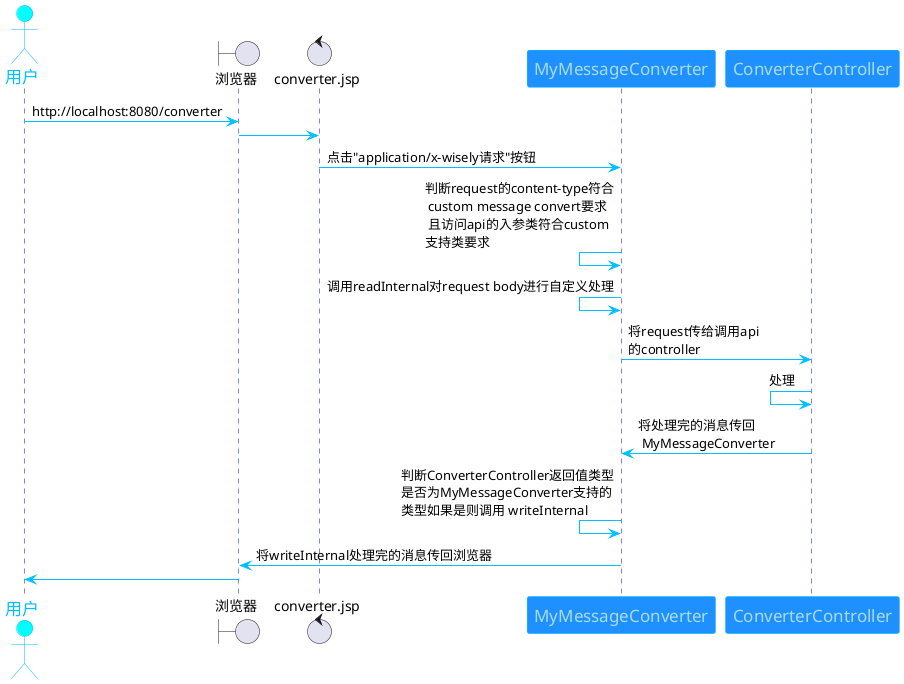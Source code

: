 @startuml
'skinparam backgroundColor #EEEBDC
'skinparam handwritten true

skinparam sequence {
ArrowColor DeepSkyBlue
ActorBorderColor DeepSkyBlue
LifeLineBorderColor blue
LifeLineBackgroundColor #A9DCDF

ParticipantBorderColor DeepSkyBlue
ParticipantBackgroundColor DodgerBlue
ParticipantFontName Impact
ParticipantFontSize 17
ParticipantFontColor #A9DCDF

ActorBackgroundColor aqua
ActorFontColor DeepSkyBlue
ActorFontSize 17
ActorFontName Aapex
}
actor 用户 as actor1
boundary 浏览器  as b1
control converter.jsp as jsp
actor1 -> b1 : http://localhost:8080/converter
b1  -> jsp:
jsp-> MyMessageConverter: 点击"application/x-wisely请求"按钮
MyMessageConverter<-MyMessageConverter: 判断request的content-type符合\n custom message convert要求\n 且访问api的入参类符合custom \n支持类要求
MyMessageConverter<-MyMessageConverter: 调用readInternal对request body进行自定义处理
MyMessageConverter->ConverterController: 将request传给调用api\n的controller
ConverterController<-ConverterController: 处理
ConverterController-> MyMessageConverter: 将处理完的消息传回\n MyMessageConverter
MyMessageConverter<-MyMessageConverter: 判断ConverterController返回值类型\n是否为MyMessageConverter支持的\n类型如果是则调用 writeInternal
MyMessageConverter->b1: 将writeInternal处理完的消息传回浏览器
b1->actor1
@enduml
